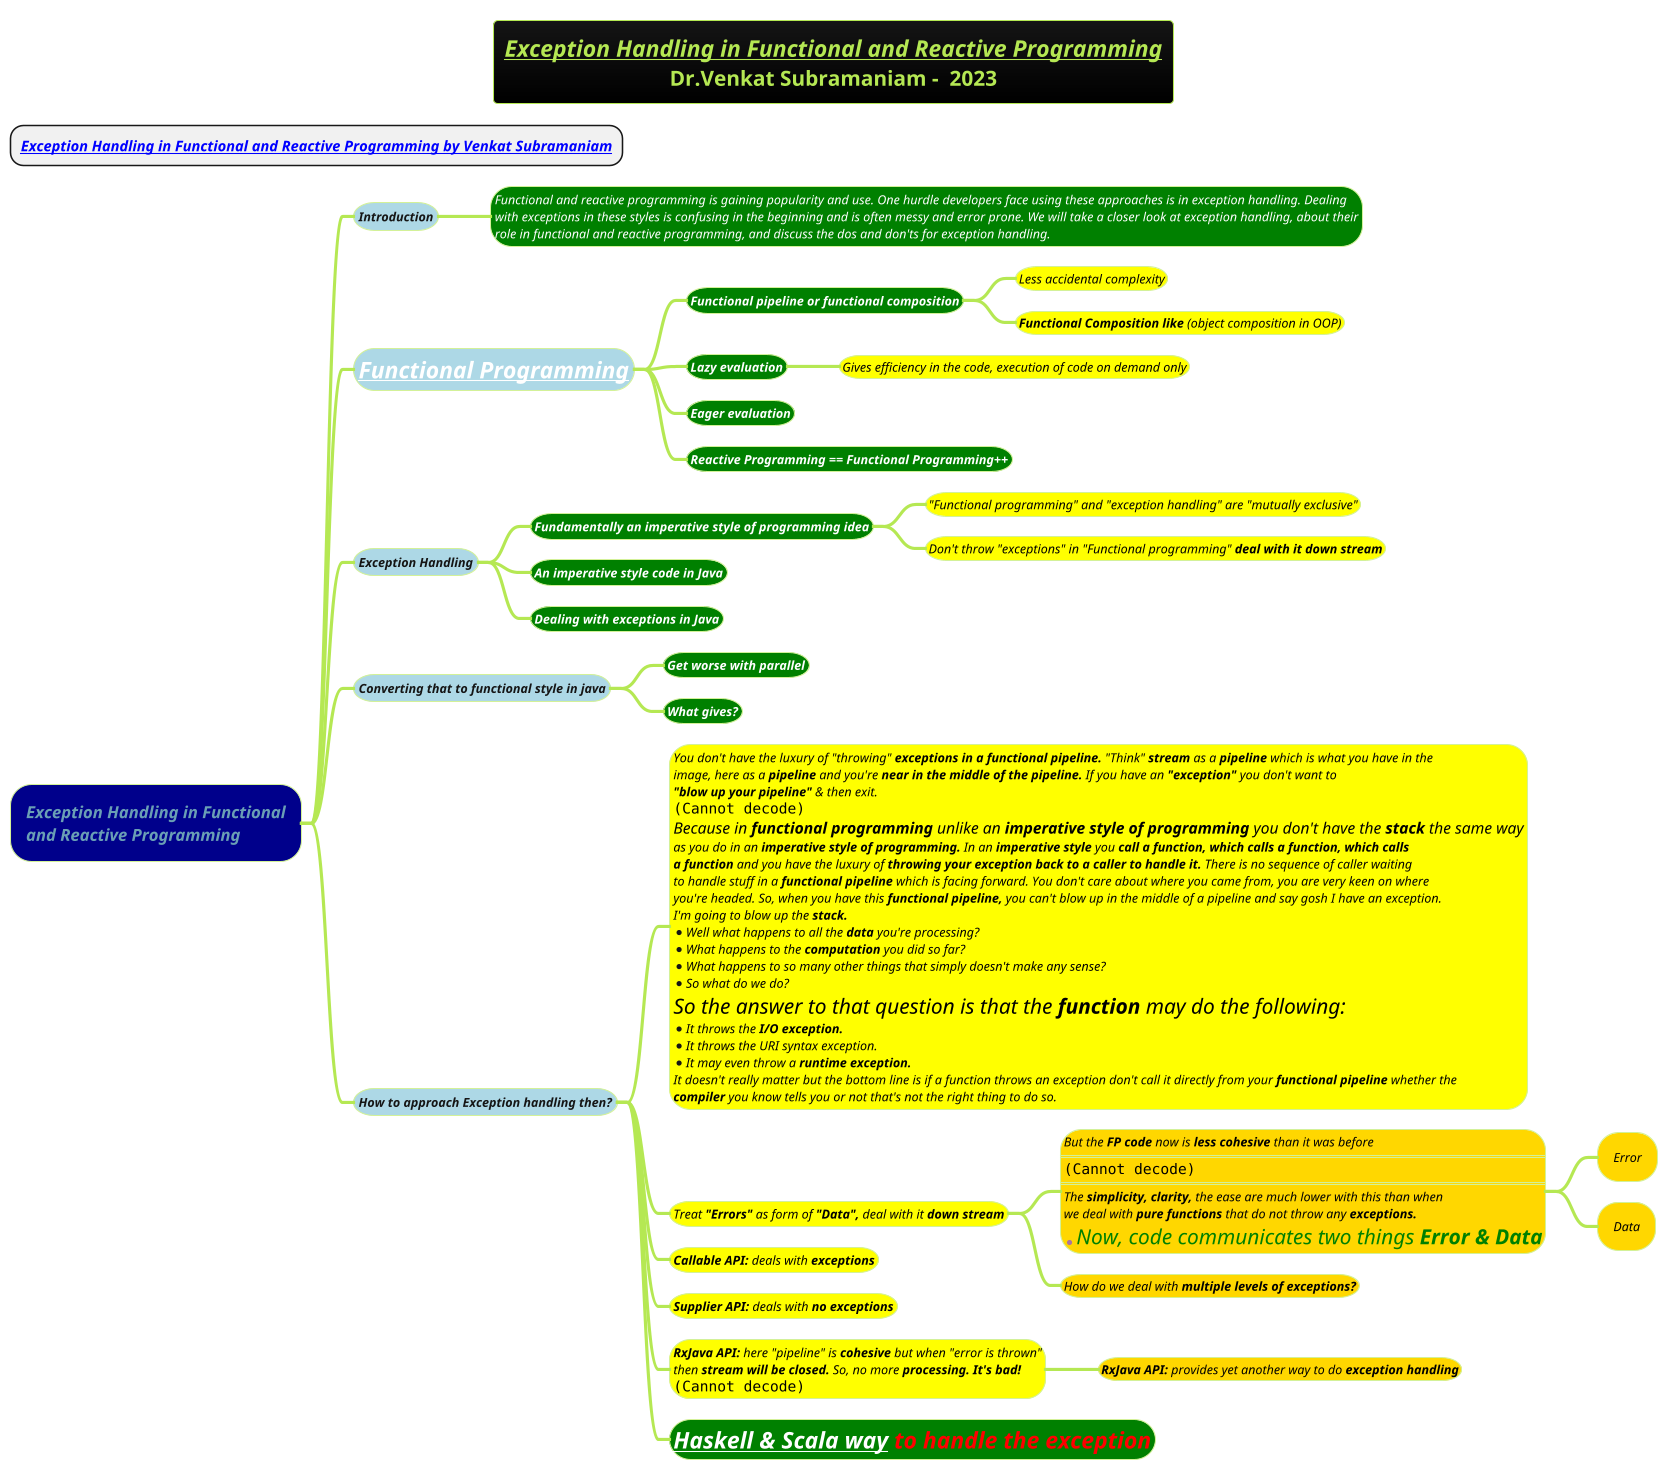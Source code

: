 @startmindmap
title =<i><b><u><size:18>Exception Handling in Functional and Reactive Programming\nDr.Venkat Subramaniam -  2023
* <i><b>[[https://www.youtube.com/watch?v=1qdANLdLddk&list=LL&index=2&t=2166s&ab_channel=DevoxxUK Exception Handling in Functional and Reactive Programming by Venkat Subramaniam]]
!theme hacker

*[#darkblue] <i>Exception Handling in Functional\n<i>and Reactive Programming
**[#lightblue] <i><color #blac><size:12>Introduction
***[#green]:<i><color #white><size:12>Functional and reactive programming is gaining popularity and use. One hurdle developers face using these approaches is in exception handling. Dealing
<i><color #white><size:12>with exceptions in these styles is confusing in the beginning and is often messy and error prone. We will take a closer look at exception handling, about their
<i><color #white><size:12>role in functional and reactive programming, and discuss the dos and don'ts for exception handling.;

**[#lightblue] <i><color #blac><size:22>[[docs/3-programming-languages/Venkat-Subramaniam/Imperative-vs-Functional-Which-one-to-Choose.puml Functional Programming]]
***[#green] <i><color #white><size:12><b>Functional pipeline or functional composition
****[#yellow] <i><color #black><size:12>Less accidental complexity
****[#yellow] <i><color #black><size:12><b>Functional Composition like</b> (object composition in OOP)
***[#green] <i><color #white><size:12><b>Lazy evaluation
****[#yellow] <i><color #black><size:12>Gives efficiency in the code, execution of code on demand only
***[#green] <i><color #white><size:12><b>Eager evaluation
***[#green] <i><color #white><size:12><b>Reactive Programming == Functional Programming++
**[#lightblue] <i><color #blac><size:12>Exception Handling
***[#green] <i><color #white><size:12><b>Fundamentally an imperative style of programming idea
****[#yellow] <i><color #black><size:12>"Functional programming" and "exception handling" are "mutually exclusive"
****[#yellow] <i><color #black><size:12>Don't throw "exceptions" in "Functional programming" <b>deal with it down stream
***[#green] <i><color #white><size:12><b>An imperative style code in Java
***[#green] <i><color #white><size:12><b>Dealing with exceptions in Java
**[#lightblue] <i><color #blac><size:12>Converting that to functional style in java
***[#green] <i><color #white><size:12><b>Get worse with parallel
***[#green] <i><color #white><size:12><b>What gives?
**[#lightblue] <i><color #blac><size:12>How to approach Exception handling then?
***[#yellow]:<i><color #black><size:12>You don't have the luxury of "throwing" <b>exceptions in a functional pipeline.</b> "Think" <b>stream</b> as a <b>pipeline</b> which is what you have in the
<i><color #black><size:12>image, here as a <b>pipeline</b> and you're <b>near in the middle of the pipeline.</b> If you have an <b>"exception"</b> you don't want to
<i><color #black><size:12><b>"blow up your pipeline" </b>& then exit.
<img:images/img_20.png{scale=0.6}>
<i><color #black><size:15>Because in <b>functional programming</b> unlike an <b>imperative style of programming</b> you don't have the <b>stack</b> the same way
<i><color #black><size:12>as you do in an <b>imperative style of programming.</b> In an <b>imperative style</b> you <b>call a function, which calls a function, which calls
<i><color #black><size:12><b>a function</b> and you have the luxury of <b>throwing your exception back to a caller to handle it.</b> There is no sequence of caller waiting
<i><color #black><size:12>to handle stuff in a <b>functional pipeline</b> which is facing forward. You don't care about where you came from, you are very keen on where
<i><color #black><size:12>you're headed. So, when you have this <b>functional pipeline,</b> you can't blow up in the middle of a pipeline and say gosh I have an exception.
<i><color #black><size:12>I'm going to blow up the <b>stack.</b>
*<i><color #black><size:12>Well what happens to all the <b>data</b> you're processing?
*<i><color #black><size:12>What happens to the <b>computation</b> you did so far?
*<i><color #black><size:12>What happens to so many other things that simply doesn't make any sense?
*<i><color #black><size:12>So what do we do?
<i><color #black><size:20>So the answer to that question is that the <b>function</b> may do the following:
*<i><color #black><size:12>It throws the <b>I/O exception.</b>
*<i><color #black><size:12>It throws the URI syntax exception.
*<i><color #black><size:12>It may even throw a <b>runtime exception.</b>
<i><color #black><size:12>It doesn't really matter but the bottom line is if a function throws an exception don't call it directly from your <b>functional pipeline</b> whether the
<i><color #black><size:12><b>compiler</b> you know tells you or not that's not the right thing to do so.;
***[#yellow] <i><color #black><size:12>Treat <b>"Errors"</b> as form of <b>"Data",</b> deal with it <b>down stream
****[#Gold]:<i><color #black><size:12>But the <b>FP code</b> now is <b>less cohesive</b> than it was before
====
<img:images/img_21.png{scale=0.65}>
====
<i><color #black><size:12>The <b>simplicity, clarity,</b> the ease are much lower with this than when
<i><color #black><size:12>we deal with <b>pure functions</b> that do not throw any <b>exceptions.
*<i><color #green><size:20>Now, code communicates two things <b>Error & Data;
*****[#Gold] <i><color #black><size:12>Error
*****[#Gold] <i><color #black><size:12>Data
****[#Gold] <i><color #black><size:12>How do we deal with <b>multiple levels of exceptions?
***[#yellow] <i><color #black><size:12><b>Callable API:</b> deals with <b>exceptions
***[#yellow] <i><color #black><size:12><b>Supplier API:</b> deals with <b>no exceptions
***[#yellow] <i><color #black><size:12><b>RxJava API:</b> here "pipeline" is <b>cohesive</b> but when "error is thrown"\n<i><color #black><size:12>then <b>stream will be closed.</b> So, no more <b>processing. It's bad!\n<img:images/img_22.png{scale=1.0}>
****[#Gold] <i><color #black><size:12><b>RxJava API:</b> provides yet another way to do <b>exception handling
***[#green] <i><color #red><size:22><b>[[Exception-Handling-in-haskell-and-scala.puml Haskell & Scala way]] to handle the exception
@endmindmap
